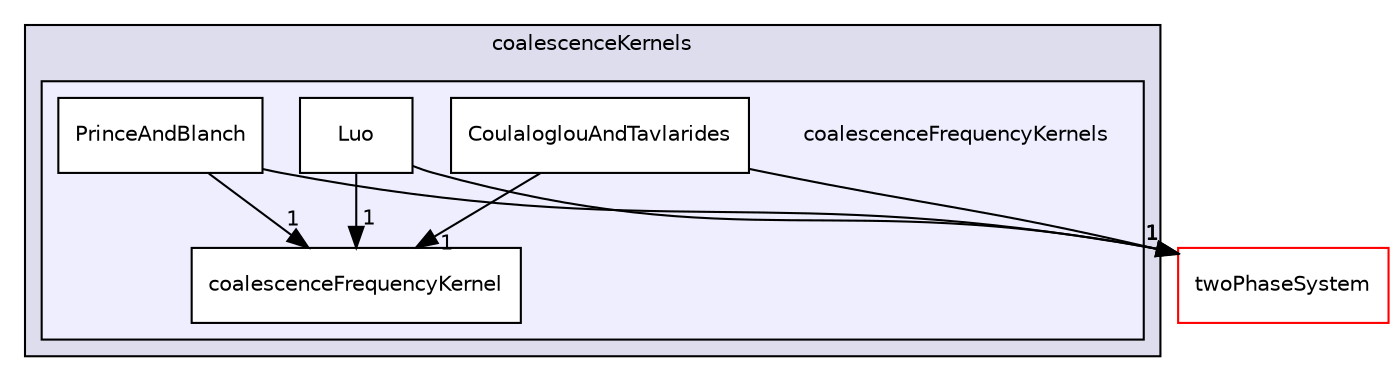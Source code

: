 digraph "coalescenceFrequencyKernels" {
  bgcolor=transparent;
  compound=true
  node [ fontsize="10", fontname="Helvetica"];
  edge [ labelfontsize="10", labelfontname="Helvetica"];
  subgraph clusterdir_8f2ae065d706742e7732d935e797e22a {
    graph [ bgcolor="#ddddee", pencolor="black", label="coalescenceKernels" fontname="Helvetica", fontsize="10", URL="dir_8f2ae065d706742e7732d935e797e22a.html"]
  subgraph clusterdir_92820da124da6957650bddb1ecb938b0 {
    graph [ bgcolor="#eeeeff", pencolor="black", label="" URL="dir_92820da124da6957650bddb1ecb938b0.html"];
    dir_92820da124da6957650bddb1ecb938b0 [shape=plaintext label="coalescenceFrequencyKernels"];
    dir_a263977d17652172c137f083279b8a32 [shape=box label="coalescenceFrequencyKernel" color="black" fillcolor="white" style="filled" URL="dir_a263977d17652172c137f083279b8a32.html"];
    dir_527eef4dd3737ac9531d0d1734cd4989 [shape=box label="CoulaloglouAndTavlarides" color="black" fillcolor="white" style="filled" URL="dir_527eef4dd3737ac9531d0d1734cd4989.html"];
    dir_d4c2cadb827ac13f70c89b55a43e67bf [shape=box label="Luo" color="black" fillcolor="white" style="filled" URL="dir_d4c2cadb827ac13f70c89b55a43e67bf.html"];
    dir_37d4fdecc363a5357496fd3ccd71f4a1 [shape=box label="PrinceAndBlanch" color="black" fillcolor="white" style="filled" URL="dir_37d4fdecc363a5357496fd3ccd71f4a1.html"];
  }
  }
  dir_c8dd8d838525102dfd397a50c2714810 [shape=box label="twoPhaseSystem" color="red" URL="dir_c8dd8d838525102dfd397a50c2714810.html"];
  dir_d4c2cadb827ac13f70c89b55a43e67bf->dir_c8dd8d838525102dfd397a50c2714810 [headlabel="1", labeldistance=1.5 headhref="dir_000223_000054.html"];
  dir_d4c2cadb827ac13f70c89b55a43e67bf->dir_a263977d17652172c137f083279b8a32 [headlabel="1", labeldistance=1.5 headhref="dir_000223_000078.html"];
  dir_527eef4dd3737ac9531d0d1734cd4989->dir_c8dd8d838525102dfd397a50c2714810 [headlabel="1", labeldistance=1.5 headhref="dir_000112_000054.html"];
  dir_527eef4dd3737ac9531d0d1734cd4989->dir_a263977d17652172c137f083279b8a32 [headlabel="1", labeldistance=1.5 headhref="dir_000112_000078.html"];
  dir_37d4fdecc363a5357496fd3ccd71f4a1->dir_c8dd8d838525102dfd397a50c2714810 [headlabel="1", labeldistance=1.5 headhref="dir_000319_000054.html"];
  dir_37d4fdecc363a5357496fd3ccd71f4a1->dir_a263977d17652172c137f083279b8a32 [headlabel="1", labeldistance=1.5 headhref="dir_000319_000078.html"];
}
